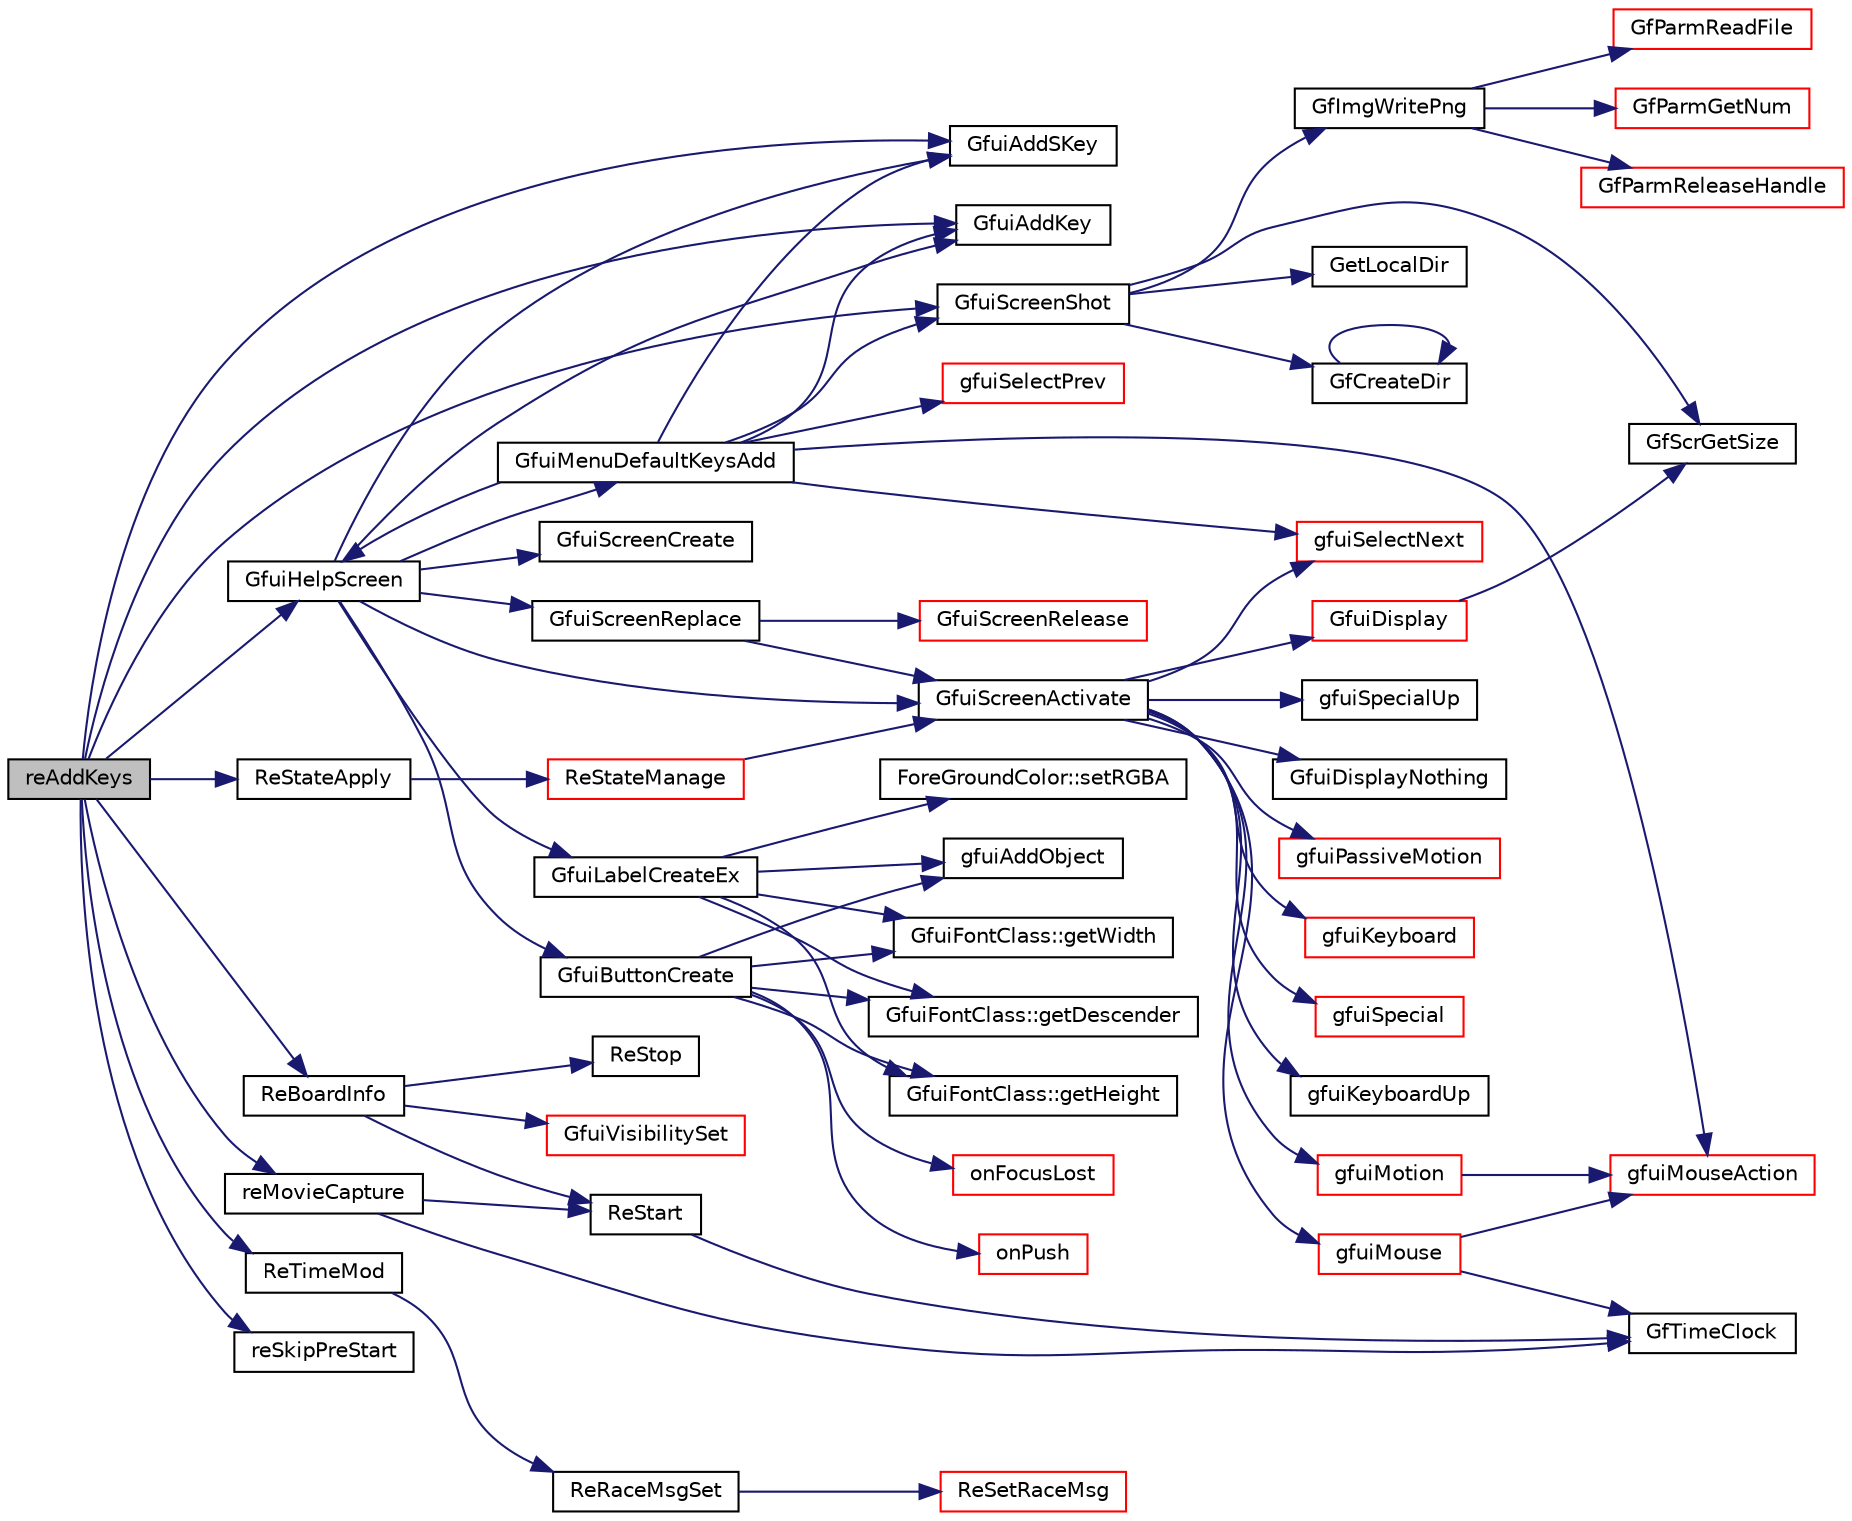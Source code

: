digraph "reAddKeys"
{
  edge [fontname="Helvetica",fontsize="10",labelfontname="Helvetica",labelfontsize="10"];
  node [fontname="Helvetica",fontsize="10",shape=record];
  rankdir="LR";
  Node1 [label="reAddKeys",height=0.2,width=0.4,color="black", fillcolor="grey75", style="filled", fontcolor="black"];
  Node1 -> Node2 [color="midnightblue",fontsize="10",style="solid",fontname="Helvetica"];
  Node2 [label="GfuiAddSKey",height=0.2,width=0.4,color="black", fillcolor="white", style="filled",URL="$group__gui.html#gace224651e94284d3073aa21bc2309e21",tooltip="Add a Special Keyboard shortcut to the screen. "];
  Node1 -> Node3 [color="midnightblue",fontsize="10",style="solid",fontname="Helvetica"];
  Node3 [label="GfuiHelpScreen",height=0.2,width=0.4,color="black", fillcolor="white", style="filled",URL="$group__gui.html#ga129042c9159ea0bb58635346b1a31738",tooltip="Generate a help screen. "];
  Node3 -> Node4 [color="midnightblue",fontsize="10",style="solid",fontname="Helvetica"];
  Node4 [label="GfuiScreenCreate",height=0.2,width=0.4,color="black", fillcolor="white", style="filled",URL="$group__gui.html#ga65a0c4e01e1517c7c6b0bd5adfcbb28b",tooltip="Create a new screen. "];
  Node3 -> Node5 [color="midnightblue",fontsize="10",style="solid",fontname="Helvetica"];
  Node5 [label="GfuiLabelCreateEx",height=0.2,width=0.4,color="black", fillcolor="white", style="filled",URL="$group__gui.html#gab2495517bb164c00201dedd420cb60ac",tooltip="Create a new label (extended version). "];
  Node5 -> Node6 [color="midnightblue",fontsize="10",style="solid",fontname="Helvetica"];
  Node6 [label="ForeGroundColor::setRGBA",height=0.2,width=0.4,color="black", fillcolor="white", style="filled",URL="$class_fore_ground_color.html#ad998072a2e3c1e468f1cf03888ef369d"];
  Node5 -> Node7 [color="midnightblue",fontsize="10",style="solid",fontname="Helvetica"];
  Node7 [label="GfuiFontClass::getWidth",height=0.2,width=0.4,color="black", fillcolor="white", style="filled",URL="$class_gfui_font_class.html#a96fb79e144b166ac018613a77795b7d0"];
  Node5 -> Node8 [color="midnightblue",fontsize="10",style="solid",fontname="Helvetica"];
  Node8 [label="GfuiFontClass::getDescender",height=0.2,width=0.4,color="black", fillcolor="white", style="filled",URL="$class_gfui_font_class.html#a9285866cfaa26f2db416dec244ede542"];
  Node5 -> Node9 [color="midnightblue",fontsize="10",style="solid",fontname="Helvetica"];
  Node9 [label="GfuiFontClass::getHeight",height=0.2,width=0.4,color="black", fillcolor="white", style="filled",URL="$class_gfui_font_class.html#af7a8622b16d9d8321fa6bcf5a23352a9"];
  Node5 -> Node10 [color="midnightblue",fontsize="10",style="solid",fontname="Helvetica"];
  Node10 [label="gfuiAddObject",height=0.2,width=0.4,color="black", fillcolor="white", style="filled",URL="$gui_8h.html#a94c49170d91c9d6978d7f4405d9ea064"];
  Node3 -> Node11 [color="midnightblue",fontsize="10",style="solid",fontname="Helvetica"];
  Node11 [label="GfuiButtonCreate",height=0.2,width=0.4,color="black", fillcolor="white", style="filled",URL="$group__gui.html#ga48acf689c531b99051db5328023539fd",tooltip="Add a button to a screen. "];
  Node11 -> Node12 [color="midnightblue",fontsize="10",style="solid",fontname="Helvetica"];
  Node12 [label="onPush",height=0.2,width=0.4,color="red", fillcolor="white", style="filled",URL="$controlconfig_8cpp.html#a7f74cf9ff0daa4eb8a4b17bb40755683"];
  Node11 -> Node13 [color="midnightblue",fontsize="10",style="solid",fontname="Helvetica"];
  Node13 [label="onFocusLost",height=0.2,width=0.4,color="red", fillcolor="white", style="filled",URL="$controlconfig_8cpp.html#a59cfe754e770f29c0f4e9c4d52201f83"];
  Node11 -> Node7 [color="midnightblue",fontsize="10",style="solid",fontname="Helvetica"];
  Node11 -> Node8 [color="midnightblue",fontsize="10",style="solid",fontname="Helvetica"];
  Node11 -> Node9 [color="midnightblue",fontsize="10",style="solid",fontname="Helvetica"];
  Node11 -> Node10 [color="midnightblue",fontsize="10",style="solid",fontname="Helvetica"];
  Node3 -> Node14 [color="midnightblue",fontsize="10",style="solid",fontname="Helvetica"];
  Node14 [label="GfuiScreenActivate",height=0.2,width=0.4,color="black", fillcolor="white", style="filled",URL="$group__gui.html#gadbbca757848adfdf2719c4678e30a0a2",tooltip="Activate a screen and make it current. "];
  Node14 -> Node15 [color="midnightblue",fontsize="10",style="solid",fontname="Helvetica"];
  Node15 [label="gfuiKeyboard",height=0.2,width=0.4,color="red", fillcolor="white", style="filled",URL="$gui_8cpp.html#a3619be0bdc95141c110ee218eb7e62e4"];
  Node14 -> Node16 [color="midnightblue",fontsize="10",style="solid",fontname="Helvetica"];
  Node16 [label="gfuiSpecial",height=0.2,width=0.4,color="red", fillcolor="white", style="filled",URL="$gui_8cpp.html#a2c8de10f1d60582218355213db409b9a"];
  Node14 -> Node17 [color="midnightblue",fontsize="10",style="solid",fontname="Helvetica"];
  Node17 [label="gfuiKeyboardUp",height=0.2,width=0.4,color="black", fillcolor="white", style="filled",URL="$gui_8cpp.html#a3e2bd83ae849b7ca7f8e40ec65e6581e"];
  Node14 -> Node18 [color="midnightblue",fontsize="10",style="solid",fontname="Helvetica"];
  Node18 [label="gfuiSpecialUp",height=0.2,width=0.4,color="black", fillcolor="white", style="filled",URL="$gui_8cpp.html#acb5f70914d40bfcb79bed5a5a4446e85"];
  Node14 -> Node19 [color="midnightblue",fontsize="10",style="solid",fontname="Helvetica"];
  Node19 [label="gfuiMouse",height=0.2,width=0.4,color="red", fillcolor="white", style="filled",URL="$gui_8cpp.html#ade1f47865ce9b44d82919d7ff112eed7"];
  Node19 -> Node20 [color="midnightblue",fontsize="10",style="solid",fontname="Helvetica"];
  Node20 [label="GfTimeClock",height=0.2,width=0.4,color="black", fillcolor="white", style="filled",URL="$os_8cpp.html#aa735d1d80d0c5f9b180b077193f32c3b",tooltip="Get the time in seconds. "];
  Node19 -> Node21 [color="midnightblue",fontsize="10",style="solid",fontname="Helvetica"];
  Node21 [label="gfuiMouseAction",height=0.2,width=0.4,color="red", fillcolor="white", style="filled",URL="$gui_8h.html#a5de9cfcd87c95cb51a4c11ba331dff32"];
  Node14 -> Node22 [color="midnightblue",fontsize="10",style="solid",fontname="Helvetica"];
  Node22 [label="gfuiMotion",height=0.2,width=0.4,color="red", fillcolor="white", style="filled",URL="$gui_8cpp.html#aa59dac80c8fd096eab17e7311a111b27"];
  Node22 -> Node21 [color="midnightblue",fontsize="10",style="solid",fontname="Helvetica"];
  Node14 -> Node23 [color="midnightblue",fontsize="10",style="solid",fontname="Helvetica"];
  Node23 [label="gfuiPassiveMotion",height=0.2,width=0.4,color="red", fillcolor="white", style="filled",URL="$gui_8cpp.html#a522b86e9eae7540ee8340f5f3aca9e00"];
  Node14 -> Node24 [color="midnightblue",fontsize="10",style="solid",fontname="Helvetica"];
  Node24 [label="gfuiSelectNext",height=0.2,width=0.4,color="red", fillcolor="white", style="filled",URL="$gui_8h.html#a7a6da8d971b522d762eecf0081c42ba0"];
  Node14 -> Node25 [color="midnightblue",fontsize="10",style="solid",fontname="Helvetica"];
  Node25 [label="GfuiDisplay",height=0.2,width=0.4,color="red", fillcolor="white", style="filled",URL="$group__gui.html#ga556f4f79d6831b2c3f8d152471b7e1c9",tooltip="Display function for the GUI to be called during redisplay of glut. "];
  Node25 -> Node26 [color="midnightblue",fontsize="10",style="solid",fontname="Helvetica"];
  Node26 [label="GfScrGetSize",height=0.2,width=0.4,color="black", fillcolor="white", style="filled",URL="$group__screen.html#gadcb66ba3f12ba1cb4c98367898c7f432",tooltip="Get the screen and viewport sizes. "];
  Node14 -> Node27 [color="midnightblue",fontsize="10",style="solid",fontname="Helvetica"];
  Node27 [label="GfuiDisplayNothing",height=0.2,width=0.4,color="black", fillcolor="white", style="filled",URL="$group__gui.html#gaee94daac7cab61329487b8cca09b5238",tooltip="Dummy display function for glut. "];
  Node3 -> Node28 [color="midnightblue",fontsize="10",style="solid",fontname="Helvetica"];
  Node28 [label="GfuiAddKey",height=0.2,width=0.4,color="black", fillcolor="white", style="filled",URL="$group__gui.html#gac5aea8aedfe0396ed1aea0364b55a48b",tooltip="Add a Keyboard callback to a screen. "];
  Node3 -> Node29 [color="midnightblue",fontsize="10",style="solid",fontname="Helvetica"];
  Node29 [label="GfuiScreenReplace",height=0.2,width=0.4,color="black", fillcolor="white", style="filled",URL="$group__gui.html#ga8851af42123795de70044c553af45d46",tooltip="Activate a screen and make it current plus release the current screen. "];
  Node29 -> Node30 [color="midnightblue",fontsize="10",style="solid",fontname="Helvetica"];
  Node30 [label="GfuiScreenRelease",height=0.2,width=0.4,color="red", fillcolor="white", style="filled",URL="$group__gui.html#ga188b33e2755fc6c39199f60dd60cc6d5",tooltip="Release the given screen. "];
  Node29 -> Node14 [color="midnightblue",fontsize="10",style="solid",fontname="Helvetica"];
  Node3 -> Node2 [color="midnightblue",fontsize="10",style="solid",fontname="Helvetica"];
  Node3 -> Node31 [color="midnightblue",fontsize="10",style="solid",fontname="Helvetica"];
  Node31 [label="GfuiMenuDefaultKeysAdd",height=0.2,width=0.4,color="black", fillcolor="white", style="filled",URL="$group__gui.html#ga1356d8b4565581dfac02dc43c4cba824",tooltip="Add the default menu keyboard callback to a screen. "];
  Node31 -> Node28 [color="midnightblue",fontsize="10",style="solid",fontname="Helvetica"];
  Node31 -> Node24 [color="midnightblue",fontsize="10",style="solid",fontname="Helvetica"];
  Node31 -> Node21 [color="midnightblue",fontsize="10",style="solid",fontname="Helvetica"];
  Node31 -> Node2 [color="midnightblue",fontsize="10",style="solid",fontname="Helvetica"];
  Node31 -> Node32 [color="midnightblue",fontsize="10",style="solid",fontname="Helvetica"];
  Node32 [label="gfuiSelectPrev",height=0.2,width=0.4,color="red", fillcolor="white", style="filled",URL="$gui_8h.html#a10ad62e1214bc247278ea6f3f006bc5b"];
  Node31 -> Node3 [color="midnightblue",fontsize="10",style="solid",fontname="Helvetica"];
  Node31 -> Node33 [color="midnightblue",fontsize="10",style="solid",fontname="Helvetica"];
  Node33 [label="GfuiScreenShot",height=0.2,width=0.4,color="black", fillcolor="white", style="filled",URL="$group__screen.html#ga010727b5c1ba5544ae33ee873b6ddd58",tooltip="Save a screen shot in png format. "];
  Node33 -> Node34 [color="midnightblue",fontsize="10",style="solid",fontname="Helvetica"];
  Node34 [label="GetLocalDir",height=0.2,width=0.4,color="black", fillcolor="white", style="filled",URL="$tgf_8cpp.html#ae34eae3991aacabaf9c64025449d8c87"];
  Node33 -> Node35 [color="midnightblue",fontsize="10",style="solid",fontname="Helvetica"];
  Node35 [label="GfCreateDir",height=0.2,width=0.4,color="black", fillcolor="white", style="filled",URL="$tgf_8cpp.html#a4ace7663701434fc0b5e11711c3a6478",tooltip="Create directory for given path recursively, so all missing parent directories are created as well..."];
  Node35 -> Node35 [color="midnightblue",fontsize="10",style="solid",fontname="Helvetica"];
  Node33 -> Node26 [color="midnightblue",fontsize="10",style="solid",fontname="Helvetica"];
  Node33 -> Node36 [color="midnightblue",fontsize="10",style="solid",fontname="Helvetica"];
  Node36 [label="GfImgWritePng",height=0.2,width=0.4,color="black", fillcolor="white", style="filled",URL="$group__img.html#gacf644f0b79484199d0c32f63e8e3ed67",tooltip="Write a buffer to a png image on disk. "];
  Node36 -> Node37 [color="midnightblue",fontsize="10",style="solid",fontname="Helvetica"];
  Node37 [label="GfParmReadFile",height=0.2,width=0.4,color="red", fillcolor="white", style="filled",URL="$group__paramsfile.html#ga86fccfc1b5f8abf4ef6546896abd1e4f",tooltip="Read parameter set from file and return handle to parameter set. "];
  Node36 -> Node38 [color="midnightblue",fontsize="10",style="solid",fontname="Helvetica"];
  Node38 [label="GfParmGetNum",height=0.2,width=0.4,color="red", fillcolor="white", style="filled",URL="$group__paramsdata.html#ga57d6d6694c94482128c7b7bd6bf0a2e8",tooltip="Get a numerical parameter from the parameter set handle. "];
  Node36 -> Node39 [color="midnightblue",fontsize="10",style="solid",fontname="Helvetica"];
  Node39 [label="GfParmReleaseHandle",height=0.2,width=0.4,color="red", fillcolor="white", style="filled",URL="$group__paramsfile.html#ga1a1597d2697db41bcb9fdb64a6569761",tooltip="Release given parameter set handle parmHandle. "];
  Node1 -> Node33 [color="midnightblue",fontsize="10",style="solid",fontname="Helvetica"];
  Node1 -> Node28 [color="midnightblue",fontsize="10",style="solid",fontname="Helvetica"];
  Node1 -> Node40 [color="midnightblue",fontsize="10",style="solid",fontname="Helvetica"];
  Node40 [label="ReTimeMod",height=0.2,width=0.4,color="black", fillcolor="white", style="filled",URL="$raceengine_8cpp.html#ab56f5311ca7c268a0c8735a01bad9931"];
  Node40 -> Node41 [color="midnightblue",fontsize="10",style="solid",fontname="Helvetica"];
  Node41 [label="ReRaceMsgSet",height=0.2,width=0.4,color="black", fillcolor="white", style="filled",URL="$raceengine_8cpp.html#ab48ea94cf14c0384514c98e8666fd816"];
  Node41 -> Node42 [color="midnightblue",fontsize="10",style="solid",fontname="Helvetica"];
  Node42 [label="ReSetRaceMsg",height=0.2,width=0.4,color="red", fillcolor="white", style="filled",URL="$racegl_8cpp.html#aad980a0020557897bdf40cc877c8186b"];
  Node1 -> Node43 [color="midnightblue",fontsize="10",style="solid",fontname="Helvetica"];
  Node43 [label="ReBoardInfo",height=0.2,width=0.4,color="black", fillcolor="white", style="filled",URL="$racegl_8cpp.html#acf8ca8fab90d77d3d9aa14fdc24e08d2"];
  Node43 -> Node44 [color="midnightblue",fontsize="10",style="solid",fontname="Helvetica"];
  Node44 [label="ReStart",height=0.2,width=0.4,color="black", fillcolor="white", style="filled",URL="$raceengine_8cpp.html#ab1f1ff64cfdd7f3c70e793afb9b0e3af"];
  Node44 -> Node20 [color="midnightblue",fontsize="10",style="solid",fontname="Helvetica"];
  Node43 -> Node45 [color="midnightblue",fontsize="10",style="solid",fontname="Helvetica"];
  Node45 [label="GfuiVisibilitySet",height=0.2,width=0.4,color="red", fillcolor="white", style="filled",URL="$group__gui.html#ga54cdf60d97666c43dd2a16e4647a8309",tooltip="Set/unset the visibility attribute of an object. "];
  Node43 -> Node46 [color="midnightblue",fontsize="10",style="solid",fontname="Helvetica"];
  Node46 [label="ReStop",height=0.2,width=0.4,color="black", fillcolor="white", style="filled",URL="$raceengine_8cpp.html#ace58129caa6b6ea9b7c13e4b89135725"];
  Node1 -> Node47 [color="midnightblue",fontsize="10",style="solid",fontname="Helvetica"];
  Node47 [label="ReStateApply",height=0.2,width=0.4,color="black", fillcolor="white", style="filled",URL="$racestate_8cpp.html#a6f5e1122fdd90262db75185dd7d73413"];
  Node47 -> Node48 [color="midnightblue",fontsize="10",style="solid",fontname="Helvetica"];
  Node48 [label="ReStateManage",height=0.2,width=0.4,color="red", fillcolor="white", style="filled",URL="$racestate_8cpp.html#a049810dfed9900705f82ec174358bc18"];
  Node48 -> Node14 [color="midnightblue",fontsize="10",style="solid",fontname="Helvetica"];
  Node1 -> Node49 [color="midnightblue",fontsize="10",style="solid",fontname="Helvetica"];
  Node49 [label="reSkipPreStart",height=0.2,width=0.4,color="black", fillcolor="white", style="filled",URL="$racegl_8cpp.html#acfd4fcd034f3fe7a8b0bc84f10868744"];
  Node1 -> Node50 [color="midnightblue",fontsize="10",style="solid",fontname="Helvetica"];
  Node50 [label="reMovieCapture",height=0.2,width=0.4,color="black", fillcolor="white", style="filled",URL="$racegl_8cpp.html#aecb4a9446ae6042e9cf96621db34998e"];
  Node50 -> Node20 [color="midnightblue",fontsize="10",style="solid",fontname="Helvetica"];
  Node50 -> Node44 [color="midnightblue",fontsize="10",style="solid",fontname="Helvetica"];
}
